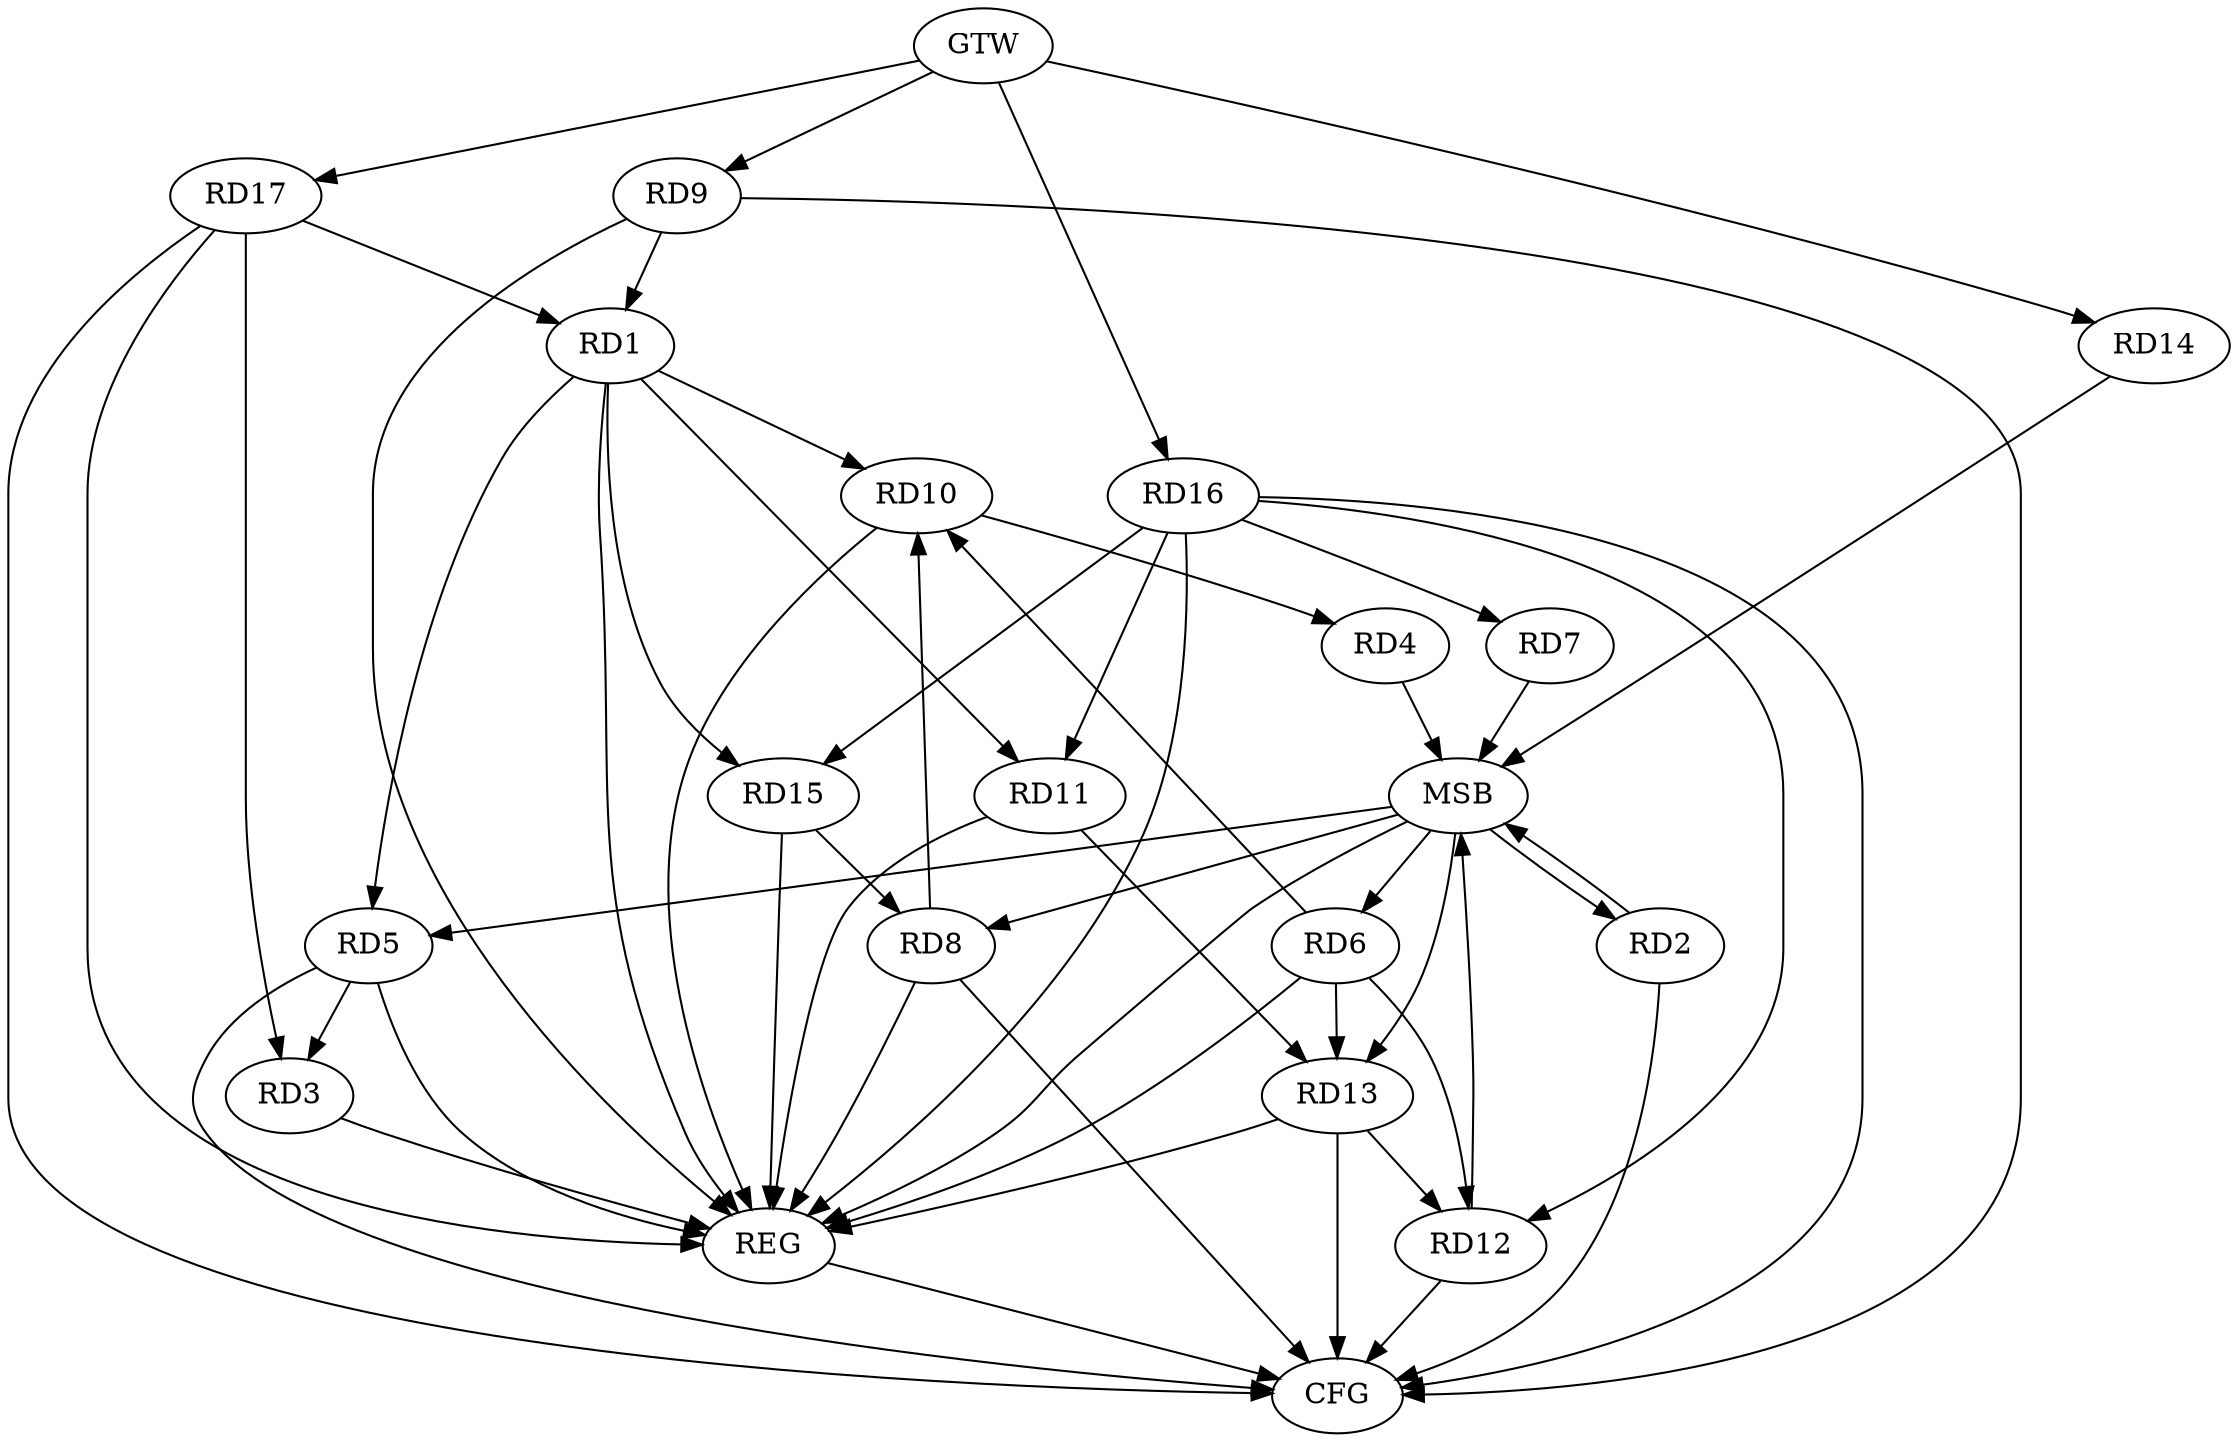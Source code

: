 strict digraph G {
  RD1 [ label="RD1" ];
  RD2 [ label="RD2" ];
  RD3 [ label="RD3" ];
  RD4 [ label="RD4" ];
  RD5 [ label="RD5" ];
  RD6 [ label="RD6" ];
  RD7 [ label="RD7" ];
  RD8 [ label="RD8" ];
  RD9 [ label="RD9" ];
  RD10 [ label="RD10" ];
  RD11 [ label="RD11" ];
  RD12 [ label="RD12" ];
  RD13 [ label="RD13" ];
  RD14 [ label="RD14" ];
  RD15 [ label="RD15" ];
  RD16 [ label="RD16" ];
  RD17 [ label="RD17" ];
  GTW [ label="GTW" ];
  REG [ label="REG" ];
  MSB [ label="MSB" ];
  CFG [ label="CFG" ];
  RD1 -> RD5;
  RD9 -> RD1;
  RD1 -> RD10;
  RD1 -> RD11;
  RD1 -> RD15;
  RD17 -> RD1;
  RD5 -> RD3;
  RD17 -> RD3;
  RD10 -> RD4;
  RD6 -> RD10;
  RD6 -> RD12;
  RD6 -> RD13;
  RD16 -> RD7;
  RD8 -> RD10;
  RD15 -> RD8;
  RD11 -> RD13;
  RD16 -> RD11;
  RD13 -> RD12;
  RD16 -> RD12;
  RD16 -> RD15;
  GTW -> RD9;
  GTW -> RD14;
  GTW -> RD16;
  GTW -> RD17;
  RD1 -> REG;
  RD3 -> REG;
  RD5 -> REG;
  RD6 -> REG;
  RD8 -> REG;
  RD9 -> REG;
  RD10 -> REG;
  RD11 -> REG;
  RD13 -> REG;
  RD15 -> REG;
  RD16 -> REG;
  RD17 -> REG;
  RD2 -> MSB;
  MSB -> RD6;
  MSB -> RD8;
  MSB -> REG;
  RD4 -> MSB;
  MSB -> RD2;
  RD7 -> MSB;
  RD12 -> MSB;
  RD14 -> MSB;
  MSB -> RD5;
  MSB -> RD13;
  RD17 -> CFG;
  RD8 -> CFG;
  RD5 -> CFG;
  RD2 -> CFG;
  RD13 -> CFG;
  RD12 -> CFG;
  RD9 -> CFG;
  RD16 -> CFG;
  REG -> CFG;
}
